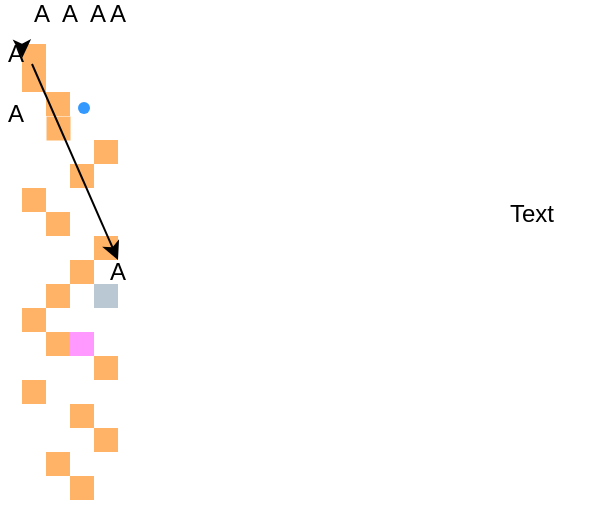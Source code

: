 <mxfile version="21.1.7" type="github">
  <diagram name="第 1 页" id="IOcVYkyOy4ICBnBC5S5M">
    <mxGraphModel dx="769" dy="462" grid="1" gridSize="10" guides="1" tooltips="1" connect="1" arrows="1" fold="1" page="1" pageScale="1" pageWidth="827" pageHeight="1169" math="0" shadow="0">
      <root>
        <mxCell id="0" />
        <mxCell id="1" parent="0" />
        <mxCell id="PX1jeMutn08824qEmn6C-1" value="" style="shape=table;startSize=0;container=1;collapsible=0;childLayout=tableLayout;fontSize=16;strokeWidth=5;strokeColor=#FFFFFF;labelBorderColor=default;" parent="1" vertex="1">
          <mxGeometry x="155" y="330" width="48" height="228" as="geometry" />
        </mxCell>
        <mxCell id="PX1jeMutn08824qEmn6C-100" value="" style="shape=tableRow;horizontal=0;startSize=0;swimlaneHead=0;swimlaneBody=0;strokeColor=inherit;top=0;left=0;bottom=0;right=0;collapsible=0;dropTarget=0;fillColor=none;points=[[0,0.5],[1,0.5]];portConstraint=eastwest;fontSize=16;" parent="PX1jeMutn08824qEmn6C-1" vertex="1">
          <mxGeometry width="48" height="12" as="geometry" />
        </mxCell>
        <mxCell id="PX1jeMutn08824qEmn6C-101" value="" style="shape=partialRectangle;html=1;whiteSpace=wrap;connectable=0;overflow=hidden;top=0;left=0;bottom=0;right=0;pointerEvents=1;fontSize=16;fillColor=#FFB366;" parent="PX1jeMutn08824qEmn6C-100" vertex="1">
          <mxGeometry width="12" height="12" as="geometry">
            <mxRectangle width="12" height="12" as="alternateBounds" />
          </mxGeometry>
        </mxCell>
        <mxCell id="PX1jeMutn08824qEmn6C-102" value="" style="shape=partialRectangle;html=1;whiteSpace=wrap;connectable=0;strokeColor=default;overflow=hidden;fillColor=default;top=0;left=0;bottom=0;right=0;pointerEvents=1;fontSize=16;" parent="PX1jeMutn08824qEmn6C-100" vertex="1">
          <mxGeometry x="12" width="12" height="12" as="geometry">
            <mxRectangle width="12" height="12" as="alternateBounds" />
          </mxGeometry>
        </mxCell>
        <mxCell id="PX1jeMutn08824qEmn6C-103" style="shape=partialRectangle;html=1;whiteSpace=wrap;connectable=0;strokeColor=default;overflow=hidden;fillColor=default;top=0;left=0;bottom=0;right=0;pointerEvents=1;fontSize=16;" parent="PX1jeMutn08824qEmn6C-100" vertex="1">
          <mxGeometry x="24" width="12" height="12" as="geometry">
            <mxRectangle width="12" height="12" as="alternateBounds" />
          </mxGeometry>
        </mxCell>
        <mxCell id="PX1jeMutn08824qEmn6C-104" value="" style="shape=partialRectangle;html=1;whiteSpace=wrap;connectable=0;strokeColor=inherit;overflow=hidden;fillColor=none;top=0;left=0;bottom=0;right=0;pointerEvents=1;fontSize=16;" parent="PX1jeMutn08824qEmn6C-100" vertex="1">
          <mxGeometry x="36" width="12" height="12" as="geometry">
            <mxRectangle width="12" height="12" as="alternateBounds" />
          </mxGeometry>
        </mxCell>
        <mxCell id="PX1jeMutn08824qEmn6C-2" value="" style="shape=tableRow;horizontal=0;startSize=0;swimlaneHead=0;swimlaneBody=0;strokeColor=inherit;top=0;left=0;bottom=0;right=0;collapsible=0;dropTarget=0;fillColor=none;points=[[0,0.5],[1,0.5]];portConstraint=eastwest;fontSize=16;" parent="PX1jeMutn08824qEmn6C-1" vertex="1">
          <mxGeometry y="12" width="48" height="12" as="geometry" />
        </mxCell>
        <mxCell id="PX1jeMutn08824qEmn6C-3" value="" style="shape=partialRectangle;html=1;whiteSpace=wrap;connectable=0;overflow=hidden;top=0;left=0;bottom=0;right=0;pointerEvents=1;fontSize=16;fillColor=#FFB366;" parent="PX1jeMutn08824qEmn6C-2" vertex="1">
          <mxGeometry width="12" height="12" as="geometry">
            <mxRectangle width="12" height="12" as="alternateBounds" />
          </mxGeometry>
        </mxCell>
        <mxCell id="PX1jeMutn08824qEmn6C-4" value="" style="shape=partialRectangle;html=1;whiteSpace=wrap;connectable=0;strokeColor=inherit;overflow=hidden;fillColor=none;top=0;left=0;bottom=0;right=0;pointerEvents=1;fontSize=16;" parent="PX1jeMutn08824qEmn6C-2" vertex="1">
          <mxGeometry x="12" width="12" height="12" as="geometry">
            <mxRectangle width="12" height="12" as="alternateBounds" />
          </mxGeometry>
        </mxCell>
        <mxCell id="PX1jeMutn08824qEmn6C-17" style="shape=partialRectangle;html=1;whiteSpace=wrap;connectable=0;strokeColor=inherit;overflow=hidden;fillColor=none;top=0;left=0;bottom=0;right=0;pointerEvents=1;fontSize=16;" parent="PX1jeMutn08824qEmn6C-2" vertex="1">
          <mxGeometry x="24" width="12" height="12" as="geometry">
            <mxRectangle width="12" height="12" as="alternateBounds" />
          </mxGeometry>
        </mxCell>
        <mxCell id="PX1jeMutn08824qEmn6C-5" value="" style="shape=partialRectangle;html=1;whiteSpace=wrap;connectable=0;strokeColor=inherit;overflow=hidden;fillColor=none;top=0;left=0;bottom=0;right=0;pointerEvents=1;fontSize=16;" parent="PX1jeMutn08824qEmn6C-2" vertex="1">
          <mxGeometry x="36" width="12" height="12" as="geometry">
            <mxRectangle width="12" height="12" as="alternateBounds" />
          </mxGeometry>
        </mxCell>
        <mxCell id="PX1jeMutn08824qEmn6C-6" value="" style="shape=tableRow;horizontal=0;startSize=0;swimlaneHead=0;swimlaneBody=0;strokeColor=inherit;top=0;left=0;bottom=0;right=0;collapsible=0;dropTarget=0;fillColor=none;points=[[0,0.5],[1,0.5]];portConstraint=eastwest;fontSize=16;" parent="PX1jeMutn08824qEmn6C-1" vertex="1">
          <mxGeometry y="24" width="48" height="12" as="geometry" />
        </mxCell>
        <mxCell id="PX1jeMutn08824qEmn6C-7" value="" style="shape=partialRectangle;html=1;whiteSpace=wrap;connectable=0;strokeColor=inherit;overflow=hidden;fillColor=none;top=0;left=0;bottom=0;right=0;pointerEvents=1;fontSize=16;" parent="PX1jeMutn08824qEmn6C-6" vertex="1">
          <mxGeometry width="12" height="12" as="geometry">
            <mxRectangle width="12" height="12" as="alternateBounds" />
          </mxGeometry>
        </mxCell>
        <mxCell id="PX1jeMutn08824qEmn6C-8" value="" style="shape=partialRectangle;html=1;whiteSpace=wrap;connectable=0;strokeColor=inherit;overflow=hidden;fillColor=#FFB366;top=0;left=0;bottom=0;right=0;pointerEvents=1;fontSize=16;" parent="PX1jeMutn08824qEmn6C-6" vertex="1">
          <mxGeometry x="12" width="12" height="12" as="geometry">
            <mxRectangle width="12" height="12" as="alternateBounds" />
          </mxGeometry>
        </mxCell>
        <mxCell id="PX1jeMutn08824qEmn6C-18" style="shape=partialRectangle;html=1;whiteSpace=wrap;connectable=0;strokeColor=default;overflow=hidden;fillColor=#3399FF;top=0;left=0;bottom=0;right=0;pointerEvents=1;fontSize=16;gradientColor=none;fillStyle=dots;" parent="PX1jeMutn08824qEmn6C-6" vertex="1">
          <mxGeometry x="24" width="12" height="12" as="geometry">
            <mxRectangle width="12" height="12" as="alternateBounds" />
          </mxGeometry>
        </mxCell>
        <mxCell id="PX1jeMutn08824qEmn6C-9" value="" style="shape=partialRectangle;html=1;whiteSpace=wrap;connectable=0;strokeColor=inherit;overflow=hidden;fillColor=none;top=0;left=0;bottom=0;right=0;pointerEvents=1;fontSize=16;" parent="PX1jeMutn08824qEmn6C-6" vertex="1">
          <mxGeometry x="36" width="12" height="12" as="geometry">
            <mxRectangle width="12" height="12" as="alternateBounds" />
          </mxGeometry>
        </mxCell>
        <mxCell id="PX1jeMutn08824qEmn6C-29" style="shape=tableRow;horizontal=0;startSize=0;swimlaneHead=0;swimlaneBody=0;strokeColor=inherit;top=0;left=0;bottom=0;right=0;collapsible=0;dropTarget=0;fillColor=none;points=[[0,0.5],[1,0.5]];portConstraint=eastwest;fontSize=16;" parent="PX1jeMutn08824qEmn6C-1" vertex="1">
          <mxGeometry y="36" width="48" height="12" as="geometry" />
        </mxCell>
        <mxCell id="PX1jeMutn08824qEmn6C-30" style="shape=partialRectangle;html=1;whiteSpace=wrap;connectable=0;strokeColor=inherit;overflow=hidden;fillColor=none;top=0;left=0;bottom=0;right=0;pointerEvents=1;fontSize=16;" parent="PX1jeMutn08824qEmn6C-29" vertex="1">
          <mxGeometry width="12" height="12" as="geometry">
            <mxRectangle width="12" height="12" as="alternateBounds" />
          </mxGeometry>
        </mxCell>
        <mxCell id="PX1jeMutn08824qEmn6C-31" style="shape=partialRectangle;html=1;whiteSpace=wrap;connectable=0;strokeColor=#000000;overflow=hidden;fillColor=#FFB366;top=0;left=0;bottom=0;right=0;pointerEvents=1;fontSize=16;strokeWidth=0;" parent="PX1jeMutn08824qEmn6C-29" vertex="1">
          <mxGeometry x="12" width="12" height="12" as="geometry">
            <mxRectangle width="12" height="12" as="alternateBounds" />
          </mxGeometry>
        </mxCell>
        <mxCell id="PX1jeMutn08824qEmn6C-32" style="shape=partialRectangle;html=1;whiteSpace=wrap;connectable=0;strokeColor=inherit;overflow=hidden;fillColor=none;top=0;left=0;bottom=0;right=0;pointerEvents=1;fontSize=16;" parent="PX1jeMutn08824qEmn6C-29" vertex="1">
          <mxGeometry x="24" width="12" height="12" as="geometry">
            <mxRectangle width="12" height="12" as="alternateBounds" />
          </mxGeometry>
        </mxCell>
        <mxCell id="PX1jeMutn08824qEmn6C-33" style="shape=partialRectangle;html=1;whiteSpace=wrap;connectable=0;strokeColor=inherit;overflow=hidden;fillColor=none;top=0;left=0;bottom=0;right=0;pointerEvents=1;fontSize=16;" parent="PX1jeMutn08824qEmn6C-29" vertex="1">
          <mxGeometry x="36" width="12" height="12" as="geometry">
            <mxRectangle width="12" height="12" as="alternateBounds" />
          </mxGeometry>
        </mxCell>
        <mxCell id="PX1jeMutn08824qEmn6C-23" style="shape=tableRow;horizontal=0;startSize=0;swimlaneHead=0;swimlaneBody=0;strokeColor=inherit;top=0;left=0;bottom=0;right=0;collapsible=0;dropTarget=0;fillColor=none;points=[[0,0.5],[1,0.5]];portConstraint=eastwest;fontSize=16;" parent="PX1jeMutn08824qEmn6C-1" vertex="1">
          <mxGeometry y="48" width="48" height="12" as="geometry" />
        </mxCell>
        <mxCell id="PX1jeMutn08824qEmn6C-24" style="shape=partialRectangle;html=1;whiteSpace=wrap;connectable=0;strokeColor=default;overflow=hidden;fillColor=none;top=0;left=0;bottom=0;right=0;pointerEvents=1;fontSize=16;" parent="PX1jeMutn08824qEmn6C-23" vertex="1">
          <mxGeometry width="12" height="12" as="geometry">
            <mxRectangle width="12" height="12" as="alternateBounds" />
          </mxGeometry>
        </mxCell>
        <mxCell id="PX1jeMutn08824qEmn6C-25" style="shape=partialRectangle;html=1;whiteSpace=wrap;connectable=0;strokeColor=inherit;overflow=hidden;fillColor=none;top=0;left=0;bottom=0;right=0;pointerEvents=1;fontSize=16;" parent="PX1jeMutn08824qEmn6C-23" vertex="1">
          <mxGeometry x="12" width="12" height="12" as="geometry">
            <mxRectangle width="12" height="12" as="alternateBounds" />
          </mxGeometry>
        </mxCell>
        <mxCell id="PX1jeMutn08824qEmn6C-26" style="shape=partialRectangle;html=1;whiteSpace=wrap;connectable=0;strokeColor=inherit;overflow=hidden;fillColor=none;top=0;left=0;bottom=0;right=0;pointerEvents=1;fontSize=16;" parent="PX1jeMutn08824qEmn6C-23" vertex="1">
          <mxGeometry x="24" width="12" height="12" as="geometry">
            <mxRectangle width="12" height="12" as="alternateBounds" />
          </mxGeometry>
        </mxCell>
        <mxCell id="PX1jeMutn08824qEmn6C-27" style="shape=partialRectangle;html=1;whiteSpace=wrap;connectable=0;strokeColor=inherit;overflow=hidden;fillColor=#FFB366;top=0;left=0;bottom=0;right=0;pointerEvents=1;fontSize=16;" parent="PX1jeMutn08824qEmn6C-23" vertex="1">
          <mxGeometry x="36" width="12" height="12" as="geometry">
            <mxRectangle width="12" height="12" as="alternateBounds" />
          </mxGeometry>
        </mxCell>
        <mxCell id="PX1jeMutn08824qEmn6C-10" value="" style="shape=tableRow;horizontal=0;startSize=0;swimlaneHead=0;swimlaneBody=0;strokeColor=inherit;top=0;left=0;bottom=0;right=0;collapsible=0;dropTarget=0;fillColor=none;points=[[0,0.5],[1,0.5]];portConstraint=eastwest;fontSize=16;" parent="PX1jeMutn08824qEmn6C-1" vertex="1">
          <mxGeometry y="60" width="48" height="12" as="geometry" />
        </mxCell>
        <mxCell id="PX1jeMutn08824qEmn6C-11" value="" style="shape=partialRectangle;html=1;whiteSpace=wrap;connectable=0;strokeColor=inherit;overflow=hidden;fillColor=none;top=0;left=0;bottom=0;right=0;pointerEvents=1;fontSize=16;" parent="PX1jeMutn08824qEmn6C-10" vertex="1">
          <mxGeometry width="12" height="12" as="geometry">
            <mxRectangle width="12" height="12" as="alternateBounds" />
          </mxGeometry>
        </mxCell>
        <mxCell id="PX1jeMutn08824qEmn6C-12" value="" style="shape=partialRectangle;html=1;whiteSpace=wrap;connectable=0;strokeColor=inherit;overflow=hidden;fillColor=none;top=0;left=0;bottom=0;right=0;pointerEvents=1;fontSize=16;" parent="PX1jeMutn08824qEmn6C-10" vertex="1">
          <mxGeometry x="12" width="12" height="12" as="geometry">
            <mxRectangle width="12" height="12" as="alternateBounds" />
          </mxGeometry>
        </mxCell>
        <mxCell id="PX1jeMutn08824qEmn6C-19" style="shape=partialRectangle;html=1;whiteSpace=wrap;connectable=0;strokeColor=inherit;overflow=hidden;fillColor=#FFB366;top=0;left=0;bottom=0;right=0;pointerEvents=1;fontSize=16;" parent="PX1jeMutn08824qEmn6C-10" vertex="1">
          <mxGeometry x="24" width="12" height="12" as="geometry">
            <mxRectangle width="12" height="12" as="alternateBounds" />
          </mxGeometry>
        </mxCell>
        <mxCell id="PX1jeMutn08824qEmn6C-13" value="" style="shape=partialRectangle;html=1;whiteSpace=wrap;connectable=0;strokeColor=inherit;overflow=hidden;fillColor=none;top=0;left=0;bottom=0;right=0;pointerEvents=1;fontSize=16;" parent="PX1jeMutn08824qEmn6C-10" vertex="1">
          <mxGeometry x="36" width="12" height="12" as="geometry">
            <mxRectangle width="12" height="12" as="alternateBounds" />
          </mxGeometry>
        </mxCell>
        <mxCell id="PX1jeMutn08824qEmn6C-55" style="shape=tableRow;horizontal=0;startSize=0;swimlaneHead=0;swimlaneBody=0;strokeColor=inherit;top=0;left=0;bottom=0;right=0;collapsible=0;dropTarget=0;fillColor=none;points=[[0,0.5],[1,0.5]];portConstraint=eastwest;fontSize=16;" parent="PX1jeMutn08824qEmn6C-1" vertex="1">
          <mxGeometry y="72" width="48" height="12" as="geometry" />
        </mxCell>
        <mxCell id="PX1jeMutn08824qEmn6C-56" style="shape=partialRectangle;html=1;whiteSpace=wrap;connectable=0;strokeColor=inherit;overflow=hidden;fillColor=#FFB366;top=0;left=0;bottom=0;right=0;pointerEvents=1;fontSize=16;" parent="PX1jeMutn08824qEmn6C-55" vertex="1">
          <mxGeometry width="12" height="12" as="geometry">
            <mxRectangle width="12" height="12" as="alternateBounds" />
          </mxGeometry>
        </mxCell>
        <mxCell id="PX1jeMutn08824qEmn6C-57" style="shape=partialRectangle;html=1;whiteSpace=wrap;connectable=0;strokeColor=inherit;overflow=hidden;fillColor=none;top=0;left=0;bottom=0;right=0;pointerEvents=1;fontSize=16;" parent="PX1jeMutn08824qEmn6C-55" vertex="1">
          <mxGeometry x="12" width="12" height="12" as="geometry">
            <mxRectangle width="12" height="12" as="alternateBounds" />
          </mxGeometry>
        </mxCell>
        <mxCell id="PX1jeMutn08824qEmn6C-58" style="shape=partialRectangle;html=1;whiteSpace=wrap;connectable=0;strokeColor=inherit;overflow=hidden;fillColor=none;top=0;left=0;bottom=0;right=0;pointerEvents=1;fontSize=16;" parent="PX1jeMutn08824qEmn6C-55" vertex="1">
          <mxGeometry x="24" width="12" height="12" as="geometry">
            <mxRectangle width="12" height="12" as="alternateBounds" />
          </mxGeometry>
        </mxCell>
        <mxCell id="PX1jeMutn08824qEmn6C-59" style="shape=partialRectangle;html=1;whiteSpace=wrap;connectable=0;strokeColor=inherit;overflow=hidden;fillColor=default;top=0;left=0;bottom=0;right=0;pointerEvents=1;fontSize=16;fillStyle=cross-hatch;" parent="PX1jeMutn08824qEmn6C-55" vertex="1">
          <mxGeometry x="36" width="12" height="12" as="geometry">
            <mxRectangle width="12" height="12" as="alternateBounds" />
          </mxGeometry>
        </mxCell>
        <mxCell id="PX1jeMutn08824qEmn6C-50" style="shape=tableRow;horizontal=0;startSize=0;swimlaneHead=0;swimlaneBody=0;strokeColor=inherit;top=0;left=0;bottom=0;right=0;collapsible=0;dropTarget=0;fillColor=none;points=[[0,0.5],[1,0.5]];portConstraint=eastwest;fontSize=16;" parent="PX1jeMutn08824qEmn6C-1" vertex="1">
          <mxGeometry y="84" width="48" height="12" as="geometry" />
        </mxCell>
        <mxCell id="PX1jeMutn08824qEmn6C-51" style="shape=partialRectangle;html=1;whiteSpace=wrap;connectable=0;strokeColor=inherit;overflow=hidden;fillColor=none;top=0;left=0;bottom=0;right=0;pointerEvents=1;fontSize=16;" parent="PX1jeMutn08824qEmn6C-50" vertex="1">
          <mxGeometry width="12" height="12" as="geometry">
            <mxRectangle width="12" height="12" as="alternateBounds" />
          </mxGeometry>
        </mxCell>
        <mxCell id="PX1jeMutn08824qEmn6C-52" style="shape=partialRectangle;html=1;whiteSpace=wrap;connectable=0;strokeColor=inherit;overflow=hidden;fillColor=#FFB366;top=0;left=0;bottom=0;right=0;pointerEvents=1;fontSize=16;" parent="PX1jeMutn08824qEmn6C-50" vertex="1">
          <mxGeometry x="12" width="12" height="12" as="geometry">
            <mxRectangle width="12" height="12" as="alternateBounds" />
          </mxGeometry>
        </mxCell>
        <mxCell id="PX1jeMutn08824qEmn6C-53" style="shape=partialRectangle;html=1;whiteSpace=wrap;connectable=0;strokeColor=inherit;overflow=hidden;fillColor=none;top=0;left=0;bottom=0;right=0;pointerEvents=1;fontSize=16;" parent="PX1jeMutn08824qEmn6C-50" vertex="1">
          <mxGeometry x="24" width="12" height="12" as="geometry">
            <mxRectangle width="12" height="12" as="alternateBounds" />
          </mxGeometry>
        </mxCell>
        <mxCell id="PX1jeMutn08824qEmn6C-54" style="shape=partialRectangle;html=1;whiteSpace=wrap;connectable=0;strokeColor=inherit;overflow=hidden;fillColor=none;top=0;left=0;bottom=0;right=0;pointerEvents=1;fontSize=16;" parent="PX1jeMutn08824qEmn6C-50" vertex="1">
          <mxGeometry x="36" width="12" height="12" as="geometry">
            <mxRectangle width="12" height="12" as="alternateBounds" />
          </mxGeometry>
        </mxCell>
        <mxCell id="PX1jeMutn08824qEmn6C-45" style="shape=tableRow;horizontal=0;startSize=0;swimlaneHead=0;swimlaneBody=0;strokeColor=inherit;top=0;left=0;bottom=0;right=0;collapsible=0;dropTarget=0;fillColor=none;points=[[0,0.5],[1,0.5]];portConstraint=eastwest;fontSize=16;" parent="PX1jeMutn08824qEmn6C-1" vertex="1">
          <mxGeometry y="96" width="48" height="12" as="geometry" />
        </mxCell>
        <mxCell id="PX1jeMutn08824qEmn6C-46" style="shape=partialRectangle;html=1;whiteSpace=wrap;connectable=0;strokeColor=inherit;overflow=hidden;fillColor=none;top=0;left=0;bottom=0;right=0;pointerEvents=1;fontSize=16;" parent="PX1jeMutn08824qEmn6C-45" vertex="1">
          <mxGeometry width="12" height="12" as="geometry">
            <mxRectangle width="12" height="12" as="alternateBounds" />
          </mxGeometry>
        </mxCell>
        <mxCell id="PX1jeMutn08824qEmn6C-47" style="shape=partialRectangle;html=1;whiteSpace=wrap;connectable=0;strokeColor=inherit;overflow=hidden;fillColor=none;top=0;left=0;bottom=0;right=0;pointerEvents=1;fontSize=16;" parent="PX1jeMutn08824qEmn6C-45" vertex="1">
          <mxGeometry x="12" width="12" height="12" as="geometry">
            <mxRectangle width="12" height="12" as="alternateBounds" />
          </mxGeometry>
        </mxCell>
        <mxCell id="PX1jeMutn08824qEmn6C-48" style="shape=partialRectangle;html=1;whiteSpace=wrap;connectable=0;strokeColor=inherit;overflow=hidden;fillColor=none;top=0;left=0;bottom=0;right=0;pointerEvents=1;fontSize=16;" parent="PX1jeMutn08824qEmn6C-45" vertex="1">
          <mxGeometry x="24" width="12" height="12" as="geometry">
            <mxRectangle width="12" height="12" as="alternateBounds" />
          </mxGeometry>
        </mxCell>
        <mxCell id="PX1jeMutn08824qEmn6C-49" style="shape=partialRectangle;html=1;whiteSpace=wrap;connectable=0;strokeColor=inherit;overflow=hidden;fillColor=#FFB366;top=0;left=0;bottom=0;right=0;pointerEvents=1;fontSize=16;" parent="PX1jeMutn08824qEmn6C-45" vertex="1">
          <mxGeometry x="36" width="12" height="12" as="geometry">
            <mxRectangle width="12" height="12" as="alternateBounds" />
          </mxGeometry>
        </mxCell>
        <mxCell id="PX1jeMutn08824qEmn6C-40" style="shape=tableRow;horizontal=0;startSize=0;swimlaneHead=0;swimlaneBody=0;strokeColor=inherit;top=0;left=0;bottom=0;right=0;collapsible=0;dropTarget=0;fillColor=none;points=[[0,0.5],[1,0.5]];portConstraint=eastwest;fontSize=16;" parent="PX1jeMutn08824qEmn6C-1" vertex="1">
          <mxGeometry y="108" width="48" height="12" as="geometry" />
        </mxCell>
        <mxCell id="PX1jeMutn08824qEmn6C-41" style="shape=partialRectangle;html=1;whiteSpace=wrap;connectable=0;strokeColor=inherit;overflow=hidden;fillColor=none;top=0;left=0;bottom=0;right=0;pointerEvents=1;fontSize=16;" parent="PX1jeMutn08824qEmn6C-40" vertex="1">
          <mxGeometry width="12" height="12" as="geometry">
            <mxRectangle width="12" height="12" as="alternateBounds" />
          </mxGeometry>
        </mxCell>
        <mxCell id="PX1jeMutn08824qEmn6C-42" style="shape=partialRectangle;html=1;whiteSpace=wrap;connectable=0;strokeColor=inherit;overflow=hidden;fillColor=none;top=0;left=0;bottom=0;right=0;pointerEvents=1;fontSize=16;" parent="PX1jeMutn08824qEmn6C-40" vertex="1">
          <mxGeometry x="12" width="12" height="12" as="geometry">
            <mxRectangle width="12" height="12" as="alternateBounds" />
          </mxGeometry>
        </mxCell>
        <mxCell id="PX1jeMutn08824qEmn6C-43" style="shape=partialRectangle;html=1;whiteSpace=wrap;connectable=0;strokeColor=inherit;overflow=hidden;fillColor=#FFB366;top=0;left=0;bottom=0;right=0;pointerEvents=1;fontSize=16;" parent="PX1jeMutn08824qEmn6C-40" vertex="1">
          <mxGeometry x="24" width="12" height="12" as="geometry">
            <mxRectangle width="12" height="12" as="alternateBounds" />
          </mxGeometry>
        </mxCell>
        <mxCell id="PX1jeMutn08824qEmn6C-44" style="shape=partialRectangle;html=1;whiteSpace=wrap;connectable=0;strokeColor=inherit;overflow=hidden;fillColor=none;top=0;left=0;bottom=0;right=0;pointerEvents=1;fontSize=16;" parent="PX1jeMutn08824qEmn6C-40" vertex="1">
          <mxGeometry x="36" width="12" height="12" as="geometry">
            <mxRectangle width="12" height="12" as="alternateBounds" />
          </mxGeometry>
        </mxCell>
        <mxCell id="7ClNc8lkUviN1TfTz80I-3" value="A" style="rounded=0;whiteSpace=wrap;html=1;strokeColor=none;" vertex="1" parent="PX1jeMutn08824qEmn6C-40">
          <mxGeometry x="48" width="NaN" height="12" as="geometry">
            <mxRectangle width="NaN" height="12" as="alternateBounds" />
          </mxGeometry>
        </mxCell>
        <mxCell id="PX1jeMutn08824qEmn6C-35" style="shape=tableRow;horizontal=0;startSize=0;swimlaneHead=0;swimlaneBody=0;strokeColor=default;top=0;left=0;bottom=0;right=0;collapsible=0;dropTarget=0;fillColor=none;points=[[0,0.5],[1,0.5]];portConstraint=eastwest;fontSize=16;" parent="PX1jeMutn08824qEmn6C-1" vertex="1">
          <mxGeometry y="120" width="48" height="12" as="geometry" />
        </mxCell>
        <mxCell id="PX1jeMutn08824qEmn6C-36" style="shape=partialRectangle;html=1;whiteSpace=wrap;connectable=0;strokeColor=inherit;overflow=hidden;fillColor=none;top=0;left=0;bottom=0;right=0;pointerEvents=1;fontSize=16;" parent="PX1jeMutn08824qEmn6C-35" vertex="1">
          <mxGeometry width="12" height="12" as="geometry">
            <mxRectangle width="12" height="12" as="alternateBounds" />
          </mxGeometry>
        </mxCell>
        <mxCell id="PX1jeMutn08824qEmn6C-37" style="shape=partialRectangle;html=1;whiteSpace=wrap;connectable=0;strokeColor=inherit;overflow=hidden;fillColor=#FFB366;top=0;left=0;bottom=0;right=0;pointerEvents=1;fontSize=16;" parent="PX1jeMutn08824qEmn6C-35" vertex="1">
          <mxGeometry x="12" width="12" height="12" as="geometry">
            <mxRectangle width="12" height="12" as="alternateBounds" />
          </mxGeometry>
        </mxCell>
        <mxCell id="PX1jeMutn08824qEmn6C-38" style="shape=partialRectangle;html=1;whiteSpace=wrap;connectable=0;strokeColor=inherit;overflow=hidden;fillColor=none;top=0;left=0;bottom=0;right=0;pointerEvents=1;fontSize=16;" parent="PX1jeMutn08824qEmn6C-35" vertex="1">
          <mxGeometry x="24" width="12" height="12" as="geometry">
            <mxRectangle width="12" height="12" as="alternateBounds" />
          </mxGeometry>
        </mxCell>
        <mxCell id="PX1jeMutn08824qEmn6C-39" style="shape=partialRectangle;html=1;whiteSpace=wrap;connectable=0;overflow=hidden;top=0;left=0;bottom=0;right=0;pointerEvents=1;fontSize=16;fillStyle=solid;fillColor=#bac8d3;strokeColor=#000000;" parent="PX1jeMutn08824qEmn6C-35" vertex="1">
          <mxGeometry x="36" width="12" height="12" as="geometry">
            <mxRectangle width="12" height="12" as="alternateBounds" />
          </mxGeometry>
        </mxCell>
        <mxCell id="PX1jeMutn08824qEmn6C-95" style="shape=tableRow;horizontal=0;startSize=0;swimlaneHead=0;swimlaneBody=0;strokeColor=inherit;top=0;left=0;bottom=0;right=0;collapsible=0;dropTarget=0;fillColor=none;points=[[0,0.5],[1,0.5]];portConstraint=eastwest;fontSize=16;" parent="PX1jeMutn08824qEmn6C-1" vertex="1">
          <mxGeometry y="132" width="48" height="12" as="geometry" />
        </mxCell>
        <mxCell id="PX1jeMutn08824qEmn6C-96" style="shape=partialRectangle;html=1;whiteSpace=wrap;connectable=0;strokeColor=inherit;overflow=hidden;fillColor=#FFB366;top=0;left=0;bottom=0;right=0;pointerEvents=1;fontSize=16;" parent="PX1jeMutn08824qEmn6C-95" vertex="1">
          <mxGeometry width="12" height="12" as="geometry">
            <mxRectangle width="12" height="12" as="alternateBounds" />
          </mxGeometry>
        </mxCell>
        <mxCell id="PX1jeMutn08824qEmn6C-97" style="shape=partialRectangle;html=1;whiteSpace=wrap;connectable=0;strokeColor=inherit;overflow=hidden;fillColor=none;top=0;left=0;bottom=0;right=0;pointerEvents=1;fontSize=16;" parent="PX1jeMutn08824qEmn6C-95" vertex="1">
          <mxGeometry x="12" width="12" height="12" as="geometry">
            <mxRectangle width="12" height="12" as="alternateBounds" />
          </mxGeometry>
        </mxCell>
        <mxCell id="PX1jeMutn08824qEmn6C-98" style="shape=partialRectangle;html=1;whiteSpace=wrap;connectable=0;strokeColor=inherit;overflow=hidden;fillColor=none;top=0;left=0;bottom=0;right=0;pointerEvents=1;fontSize=16;" parent="PX1jeMutn08824qEmn6C-95" vertex="1">
          <mxGeometry x="24" width="12" height="12" as="geometry">
            <mxRectangle width="12" height="12" as="alternateBounds" />
          </mxGeometry>
        </mxCell>
        <mxCell id="PX1jeMutn08824qEmn6C-99" style="shape=partialRectangle;html=1;whiteSpace=wrap;connectable=0;strokeColor=inherit;overflow=hidden;fillColor=none;top=0;left=0;bottom=0;right=0;pointerEvents=1;fontSize=16;" parent="PX1jeMutn08824qEmn6C-95" vertex="1">
          <mxGeometry x="36" width="12" height="12" as="geometry">
            <mxRectangle width="12" height="12" as="alternateBounds" />
          </mxGeometry>
        </mxCell>
        <mxCell id="PX1jeMutn08824qEmn6C-90" style="shape=tableRow;horizontal=0;startSize=0;swimlaneHead=0;swimlaneBody=0;strokeColor=inherit;top=0;left=0;bottom=0;right=0;collapsible=0;dropTarget=0;fillColor=none;points=[[0,0.5],[1,0.5]];portConstraint=eastwest;fontSize=16;" parent="PX1jeMutn08824qEmn6C-1" vertex="1">
          <mxGeometry y="144" width="48" height="12" as="geometry" />
        </mxCell>
        <mxCell id="PX1jeMutn08824qEmn6C-91" style="shape=partialRectangle;html=1;whiteSpace=wrap;connectable=0;strokeColor=inherit;overflow=hidden;fillColor=none;top=0;left=0;bottom=0;right=0;pointerEvents=1;fontSize=16;" parent="PX1jeMutn08824qEmn6C-90" vertex="1">
          <mxGeometry width="12" height="12" as="geometry">
            <mxRectangle width="12" height="12" as="alternateBounds" />
          </mxGeometry>
        </mxCell>
        <mxCell id="PX1jeMutn08824qEmn6C-92" style="shape=partialRectangle;html=1;whiteSpace=wrap;connectable=0;strokeColor=inherit;overflow=hidden;fillColor=#FFB366;top=0;left=0;bottom=0;right=0;pointerEvents=1;fontSize=16;" parent="PX1jeMutn08824qEmn6C-90" vertex="1">
          <mxGeometry x="12" width="12" height="12" as="geometry">
            <mxRectangle width="12" height="12" as="alternateBounds" />
          </mxGeometry>
        </mxCell>
        <mxCell id="PX1jeMutn08824qEmn6C-93" style="shape=partialRectangle;html=1;whiteSpace=wrap;connectable=0;strokeColor=default;overflow=hidden;fillColor=#FF99FF;top=0;left=0;bottom=0;right=0;pointerEvents=1;fontSize=16;strokeWidth=4;perimeterSpacing=2;fixDash=0;" parent="PX1jeMutn08824qEmn6C-90" vertex="1">
          <mxGeometry x="24" width="12" height="12" as="geometry">
            <mxRectangle width="12" height="12" as="alternateBounds" />
          </mxGeometry>
        </mxCell>
        <mxCell id="PX1jeMutn08824qEmn6C-94" style="shape=partialRectangle;html=1;whiteSpace=wrap;connectable=0;strokeColor=inherit;overflow=hidden;fillColor=none;top=0;left=0;bottom=0;right=0;pointerEvents=1;fontSize=16;" parent="PX1jeMutn08824qEmn6C-90" vertex="1">
          <mxGeometry x="36" width="12" height="12" as="geometry">
            <mxRectangle width="12" height="12" as="alternateBounds" />
          </mxGeometry>
        </mxCell>
        <mxCell id="PX1jeMutn08824qEmn6C-85" style="shape=tableRow;horizontal=0;startSize=0;swimlaneHead=0;swimlaneBody=0;strokeColor=inherit;top=0;left=0;bottom=0;right=0;collapsible=0;dropTarget=0;fillColor=none;points=[[0,0.5],[1,0.5]];portConstraint=eastwest;fontSize=16;" parent="PX1jeMutn08824qEmn6C-1" vertex="1">
          <mxGeometry y="156" width="48" height="12" as="geometry" />
        </mxCell>
        <mxCell id="PX1jeMutn08824qEmn6C-86" style="shape=partialRectangle;html=1;whiteSpace=wrap;connectable=0;strokeColor=inherit;overflow=hidden;fillColor=none;top=0;left=0;bottom=0;right=0;pointerEvents=1;fontSize=16;" parent="PX1jeMutn08824qEmn6C-85" vertex="1">
          <mxGeometry width="12" height="12" as="geometry">
            <mxRectangle width="12" height="12" as="alternateBounds" />
          </mxGeometry>
        </mxCell>
        <mxCell id="PX1jeMutn08824qEmn6C-87" style="shape=partialRectangle;html=1;whiteSpace=wrap;connectable=0;strokeColor=inherit;overflow=hidden;fillColor=none;top=0;left=0;bottom=0;right=0;pointerEvents=1;fontSize=16;" parent="PX1jeMutn08824qEmn6C-85" vertex="1">
          <mxGeometry x="12" width="12" height="12" as="geometry">
            <mxRectangle width="12" height="12" as="alternateBounds" />
          </mxGeometry>
        </mxCell>
        <mxCell id="PX1jeMutn08824qEmn6C-88" style="shape=partialRectangle;html=1;whiteSpace=wrap;connectable=0;strokeColor=inherit;overflow=hidden;fillColor=none;top=0;left=0;bottom=0;right=0;pointerEvents=1;fontSize=16;" parent="PX1jeMutn08824qEmn6C-85" vertex="1">
          <mxGeometry x="24" width="12" height="12" as="geometry">
            <mxRectangle width="12" height="12" as="alternateBounds" />
          </mxGeometry>
        </mxCell>
        <mxCell id="PX1jeMutn08824qEmn6C-89" style="shape=partialRectangle;html=1;whiteSpace=wrap;connectable=0;strokeColor=inherit;overflow=hidden;fillColor=#FFB366;top=0;left=0;bottom=0;right=0;pointerEvents=1;fontSize=16;" parent="PX1jeMutn08824qEmn6C-85" vertex="1">
          <mxGeometry x="36" width="12" height="12" as="geometry">
            <mxRectangle width="12" height="12" as="alternateBounds" />
          </mxGeometry>
        </mxCell>
        <mxCell id="PX1jeMutn08824qEmn6C-80" style="shape=tableRow;horizontal=0;startSize=0;swimlaneHead=0;swimlaneBody=0;strokeColor=inherit;top=0;left=0;bottom=0;right=0;collapsible=0;dropTarget=0;fillColor=none;points=[[0,0.5],[1,0.5]];portConstraint=eastwest;fontSize=16;" parent="PX1jeMutn08824qEmn6C-1" vertex="1">
          <mxGeometry y="168" width="48" height="12" as="geometry" />
        </mxCell>
        <mxCell id="PX1jeMutn08824qEmn6C-81" style="shape=partialRectangle;html=1;whiteSpace=wrap;connectable=0;strokeColor=inherit;overflow=hidden;fillColor=#FFB366;top=0;left=0;bottom=0;right=0;pointerEvents=1;fontSize=16;" parent="PX1jeMutn08824qEmn6C-80" vertex="1">
          <mxGeometry width="12" height="12" as="geometry">
            <mxRectangle width="12" height="12" as="alternateBounds" />
          </mxGeometry>
        </mxCell>
        <mxCell id="PX1jeMutn08824qEmn6C-82" style="shape=partialRectangle;html=1;whiteSpace=wrap;connectable=0;strokeColor=inherit;overflow=hidden;fillColor=none;top=0;left=0;bottom=0;right=0;pointerEvents=1;fontSize=16;" parent="PX1jeMutn08824qEmn6C-80" vertex="1">
          <mxGeometry x="12" width="12" height="12" as="geometry">
            <mxRectangle width="12" height="12" as="alternateBounds" />
          </mxGeometry>
        </mxCell>
        <mxCell id="PX1jeMutn08824qEmn6C-83" style="shape=partialRectangle;html=1;whiteSpace=wrap;connectable=0;strokeColor=inherit;overflow=hidden;fillColor=none;top=0;left=0;bottom=0;right=0;pointerEvents=1;fontSize=16;" parent="PX1jeMutn08824qEmn6C-80" vertex="1">
          <mxGeometry x="24" width="12" height="12" as="geometry">
            <mxRectangle width="12" height="12" as="alternateBounds" />
          </mxGeometry>
        </mxCell>
        <mxCell id="PX1jeMutn08824qEmn6C-84" style="shape=partialRectangle;html=1;whiteSpace=wrap;connectable=0;strokeColor=inherit;overflow=hidden;fillColor=none;top=0;left=0;bottom=0;right=0;pointerEvents=1;fontSize=16;" parent="PX1jeMutn08824qEmn6C-80" vertex="1">
          <mxGeometry x="36" width="12" height="12" as="geometry">
            <mxRectangle width="12" height="12" as="alternateBounds" />
          </mxGeometry>
        </mxCell>
        <mxCell id="PX1jeMutn08824qEmn6C-75" style="shape=tableRow;horizontal=0;startSize=0;swimlaneHead=0;swimlaneBody=0;strokeColor=inherit;top=0;left=0;bottom=0;right=0;collapsible=0;dropTarget=0;fillColor=none;points=[[0,0.5],[1,0.5]];portConstraint=eastwest;fontSize=16;" parent="PX1jeMutn08824qEmn6C-1" vertex="1">
          <mxGeometry y="180" width="48" height="12" as="geometry" />
        </mxCell>
        <mxCell id="PX1jeMutn08824qEmn6C-76" style="shape=partialRectangle;html=1;whiteSpace=wrap;connectable=0;strokeColor=inherit;overflow=hidden;fillColor=none;top=0;left=0;bottom=0;right=0;pointerEvents=1;fontSize=16;" parent="PX1jeMutn08824qEmn6C-75" vertex="1">
          <mxGeometry width="12" height="12" as="geometry">
            <mxRectangle width="12" height="12" as="alternateBounds" />
          </mxGeometry>
        </mxCell>
        <mxCell id="PX1jeMutn08824qEmn6C-77" style="shape=partialRectangle;html=1;whiteSpace=wrap;connectable=0;strokeColor=inherit;overflow=hidden;fillColor=none;top=0;left=0;bottom=0;right=0;pointerEvents=1;fontSize=16;" parent="PX1jeMutn08824qEmn6C-75" vertex="1">
          <mxGeometry x="12" width="12" height="12" as="geometry">
            <mxRectangle width="12" height="12" as="alternateBounds" />
          </mxGeometry>
        </mxCell>
        <mxCell id="PX1jeMutn08824qEmn6C-78" style="shape=partialRectangle;html=1;whiteSpace=wrap;connectable=0;strokeColor=inherit;overflow=hidden;fillColor=#FFB366;top=0;left=0;bottom=0;right=0;pointerEvents=1;fontSize=16;" parent="PX1jeMutn08824qEmn6C-75" vertex="1">
          <mxGeometry x="24" width="12" height="12" as="geometry">
            <mxRectangle width="12" height="12" as="alternateBounds" />
          </mxGeometry>
        </mxCell>
        <mxCell id="PX1jeMutn08824qEmn6C-79" style="shape=partialRectangle;html=1;whiteSpace=wrap;connectable=0;strokeColor=inherit;overflow=hidden;fillColor=none;top=0;left=0;bottom=0;right=0;pointerEvents=1;fontSize=16;" parent="PX1jeMutn08824qEmn6C-75" vertex="1">
          <mxGeometry x="36" width="12" height="12" as="geometry">
            <mxRectangle width="12" height="12" as="alternateBounds" />
          </mxGeometry>
        </mxCell>
        <mxCell id="PX1jeMutn08824qEmn6C-70" style="shape=tableRow;horizontal=0;startSize=0;swimlaneHead=0;swimlaneBody=0;strokeColor=inherit;top=0;left=0;bottom=0;right=0;collapsible=0;dropTarget=0;fillColor=none;points=[[0,0.5],[1,0.5]];portConstraint=eastwest;fontSize=16;" parent="PX1jeMutn08824qEmn6C-1" vertex="1">
          <mxGeometry y="192" width="48" height="12" as="geometry" />
        </mxCell>
        <mxCell id="PX1jeMutn08824qEmn6C-71" style="shape=partialRectangle;html=1;whiteSpace=wrap;connectable=0;strokeColor=inherit;overflow=hidden;fillColor=none;top=0;left=0;bottom=0;right=0;pointerEvents=1;fontSize=16;" parent="PX1jeMutn08824qEmn6C-70" vertex="1">
          <mxGeometry width="12" height="12" as="geometry">
            <mxRectangle width="12" height="12" as="alternateBounds" />
          </mxGeometry>
        </mxCell>
        <mxCell id="PX1jeMutn08824qEmn6C-72" style="shape=partialRectangle;html=1;whiteSpace=wrap;connectable=0;strokeColor=inherit;overflow=hidden;fillColor=none;top=0;left=0;bottom=0;right=0;pointerEvents=1;fontSize=16;" parent="PX1jeMutn08824qEmn6C-70" vertex="1">
          <mxGeometry x="12" width="12" height="12" as="geometry">
            <mxRectangle width="12" height="12" as="alternateBounds" />
          </mxGeometry>
        </mxCell>
        <mxCell id="PX1jeMutn08824qEmn6C-73" style="shape=partialRectangle;html=1;whiteSpace=wrap;connectable=0;strokeColor=inherit;overflow=hidden;fillColor=none;top=0;left=0;bottom=0;right=0;pointerEvents=1;fontSize=16;" parent="PX1jeMutn08824qEmn6C-70" vertex="1">
          <mxGeometry x="24" width="12" height="12" as="geometry">
            <mxRectangle width="12" height="12" as="alternateBounds" />
          </mxGeometry>
        </mxCell>
        <mxCell id="PX1jeMutn08824qEmn6C-74" style="shape=partialRectangle;html=1;whiteSpace=wrap;connectable=0;strokeColor=inherit;overflow=hidden;fillColor=#FFB366;top=0;left=0;bottom=0;right=0;pointerEvents=1;fontSize=16;" parent="PX1jeMutn08824qEmn6C-70" vertex="1">
          <mxGeometry x="36" width="12" height="12" as="geometry">
            <mxRectangle width="12" height="12" as="alternateBounds" />
          </mxGeometry>
        </mxCell>
        <mxCell id="PX1jeMutn08824qEmn6C-65" style="shape=tableRow;horizontal=0;startSize=0;swimlaneHead=0;swimlaneBody=0;strokeColor=inherit;top=0;left=0;bottom=0;right=0;collapsible=0;dropTarget=0;fillColor=none;points=[[0,0.5],[1,0.5]];portConstraint=eastwest;fontSize=16;" parent="PX1jeMutn08824qEmn6C-1" vertex="1">
          <mxGeometry y="204" width="48" height="12" as="geometry" />
        </mxCell>
        <mxCell id="PX1jeMutn08824qEmn6C-66" style="shape=partialRectangle;html=1;whiteSpace=wrap;connectable=0;strokeColor=inherit;overflow=hidden;fillColor=none;top=0;left=0;bottom=0;right=0;pointerEvents=1;fontSize=16;" parent="PX1jeMutn08824qEmn6C-65" vertex="1">
          <mxGeometry width="12" height="12" as="geometry">
            <mxRectangle width="12" height="12" as="alternateBounds" />
          </mxGeometry>
        </mxCell>
        <mxCell id="PX1jeMutn08824qEmn6C-67" style="shape=partialRectangle;html=1;whiteSpace=wrap;connectable=0;strokeColor=inherit;overflow=hidden;fillColor=#FFB366;top=0;left=0;bottom=0;right=0;pointerEvents=1;fontSize=16;" parent="PX1jeMutn08824qEmn6C-65" vertex="1">
          <mxGeometry x="12" width="12" height="12" as="geometry">
            <mxRectangle width="12" height="12" as="alternateBounds" />
          </mxGeometry>
        </mxCell>
        <mxCell id="PX1jeMutn08824qEmn6C-68" style="shape=partialRectangle;html=1;whiteSpace=wrap;connectable=0;strokeColor=inherit;overflow=hidden;fillColor=none;top=0;left=0;bottom=0;right=0;pointerEvents=1;fontSize=16;" parent="PX1jeMutn08824qEmn6C-65" vertex="1">
          <mxGeometry x="24" width="12" height="12" as="geometry">
            <mxRectangle width="12" height="12" as="alternateBounds" />
          </mxGeometry>
        </mxCell>
        <mxCell id="PX1jeMutn08824qEmn6C-69" style="shape=partialRectangle;html=1;whiteSpace=wrap;connectable=0;strokeColor=inherit;overflow=hidden;fillColor=none;top=0;left=0;bottom=0;right=0;pointerEvents=1;fontSize=16;" parent="PX1jeMutn08824qEmn6C-65" vertex="1">
          <mxGeometry x="36" width="12" height="12" as="geometry">
            <mxRectangle width="12" height="12" as="alternateBounds" />
          </mxGeometry>
        </mxCell>
        <mxCell id="PX1jeMutn08824qEmn6C-60" style="shape=tableRow;horizontal=0;startSize=0;swimlaneHead=0;swimlaneBody=0;strokeColor=inherit;top=0;left=0;bottom=0;right=0;collapsible=0;dropTarget=0;fillColor=none;points=[[0,0.5],[1,0.5]];portConstraint=eastwest;fontSize=16;" parent="PX1jeMutn08824qEmn6C-1" vertex="1">
          <mxGeometry y="216" width="48" height="12" as="geometry" />
        </mxCell>
        <mxCell id="PX1jeMutn08824qEmn6C-61" style="shape=partialRectangle;html=1;whiteSpace=wrap;connectable=0;strokeColor=inherit;overflow=hidden;fillColor=none;top=0;left=0;bottom=0;right=0;pointerEvents=1;fontSize=16;" parent="PX1jeMutn08824qEmn6C-60" vertex="1">
          <mxGeometry width="12" height="12" as="geometry">
            <mxRectangle width="12" height="12" as="alternateBounds" />
          </mxGeometry>
        </mxCell>
        <mxCell id="PX1jeMutn08824qEmn6C-62" style="shape=partialRectangle;html=1;whiteSpace=wrap;connectable=0;strokeColor=inherit;overflow=hidden;fillColor=none;top=0;left=0;bottom=0;right=0;pointerEvents=1;fontSize=16;" parent="PX1jeMutn08824qEmn6C-60" vertex="1">
          <mxGeometry x="12" width="12" height="12" as="geometry">
            <mxRectangle width="12" height="12" as="alternateBounds" />
          </mxGeometry>
        </mxCell>
        <mxCell id="PX1jeMutn08824qEmn6C-63" style="shape=partialRectangle;html=1;whiteSpace=wrap;connectable=0;strokeColor=inherit;overflow=hidden;fillColor=#FFB366;top=0;left=0;bottom=0;right=0;pointerEvents=1;fontSize=16;" parent="PX1jeMutn08824qEmn6C-60" vertex="1">
          <mxGeometry x="24" width="12" height="12" as="geometry">
            <mxRectangle width="12" height="12" as="alternateBounds" />
          </mxGeometry>
        </mxCell>
        <mxCell id="PX1jeMutn08824qEmn6C-64" style="shape=partialRectangle;html=1;whiteSpace=wrap;connectable=0;strokeColor=inherit;overflow=hidden;fillColor=none;top=0;left=0;bottom=0;right=0;pointerEvents=1;fontSize=16;" parent="PX1jeMutn08824qEmn6C-60" vertex="1">
          <mxGeometry x="36" width="12" height="12" as="geometry">
            <mxRectangle width="12" height="12" as="alternateBounds" />
          </mxGeometry>
        </mxCell>
        <mxCell id="7ClNc8lkUviN1TfTz80I-4" value="" style="edgeStyle=orthogonalEdgeStyle;rounded=0;orthogonalLoop=1;jettySize=auto;html=1;" edge="1" parent="1" source="7ClNc8lkUviN1TfTz80I-17" target="7ClNc8lkUviN1TfTz80I-3">
          <mxGeometry relative="1" as="geometry">
            <mxPoint x="196" y="315" as="sourcePoint" />
          </mxGeometry>
        </mxCell>
        <mxCell id="7ClNc8lkUviN1TfTz80I-1" value="A" style="rounded=0;whiteSpace=wrap;html=1;strokeColor=none;" vertex="1" parent="1">
          <mxGeometry x="160" y="310" width="10" height="10" as="geometry" />
        </mxCell>
        <mxCell id="7ClNc8lkUviN1TfTz80I-6" value="A" style="rounded=0;whiteSpace=wrap;html=1;strokeColor=none;" vertex="1" parent="1">
          <mxGeometry x="174" y="310" width="10" height="10" as="geometry" />
        </mxCell>
        <mxCell id="7ClNc8lkUviN1TfTz80I-10" value="A" style="rounded=0;whiteSpace=wrap;html=1;strokeColor=none;" vertex="1" parent="1">
          <mxGeometry x="198" y="310" width="10" height="10" as="geometry" />
        </mxCell>
        <mxCell id="7ClNc8lkUviN1TfTz80I-14" value="A" style="rounded=0;whiteSpace=wrap;html=1;strokeColor=none;" vertex="1" parent="1">
          <mxGeometry x="188" y="310" width="10" height="10" as="geometry" />
        </mxCell>
        <mxCell id="7ClNc8lkUviN1TfTz80I-16" value="Text" style="text;strokeColor=none;align=center;fillColor=none;html=1;verticalAlign=middle;whiteSpace=wrap;rounded=0;" vertex="1" parent="1">
          <mxGeometry x="380" y="400" width="60" height="30" as="geometry" />
        </mxCell>
        <mxCell id="7ClNc8lkUviN1TfTz80I-17" value="A" style="text;strokeColor=none;align=center;fillColor=none;html=1;verticalAlign=middle;whiteSpace=wrap;rounded=0;" vertex="1" parent="1">
          <mxGeometry x="144" y="330" width="16" height="10" as="geometry" />
        </mxCell>
        <mxCell id="7ClNc8lkUviN1TfTz80I-22" value="A" style="text;strokeColor=none;align=center;fillColor=none;html=1;verticalAlign=middle;whiteSpace=wrap;rounded=0;" vertex="1" parent="1">
          <mxGeometry x="144" y="360" width="16" height="10" as="geometry" />
        </mxCell>
        <mxCell id="7ClNc8lkUviN1TfTz80I-23" style="edgeStyle=orthogonalEdgeStyle;rounded=0;orthogonalLoop=1;jettySize=auto;html=1;exitX=0;exitY=0;exitDx=0;exitDy=0;entryX=0.003;entryY=0.03;entryDx=0;entryDy=0;entryPerimeter=0;" edge="1" parent="1" source="PX1jeMutn08824qEmn6C-1" target="PX1jeMutn08824qEmn6C-1">
          <mxGeometry relative="1" as="geometry" />
        </mxCell>
      </root>
    </mxGraphModel>
  </diagram>
</mxfile>

